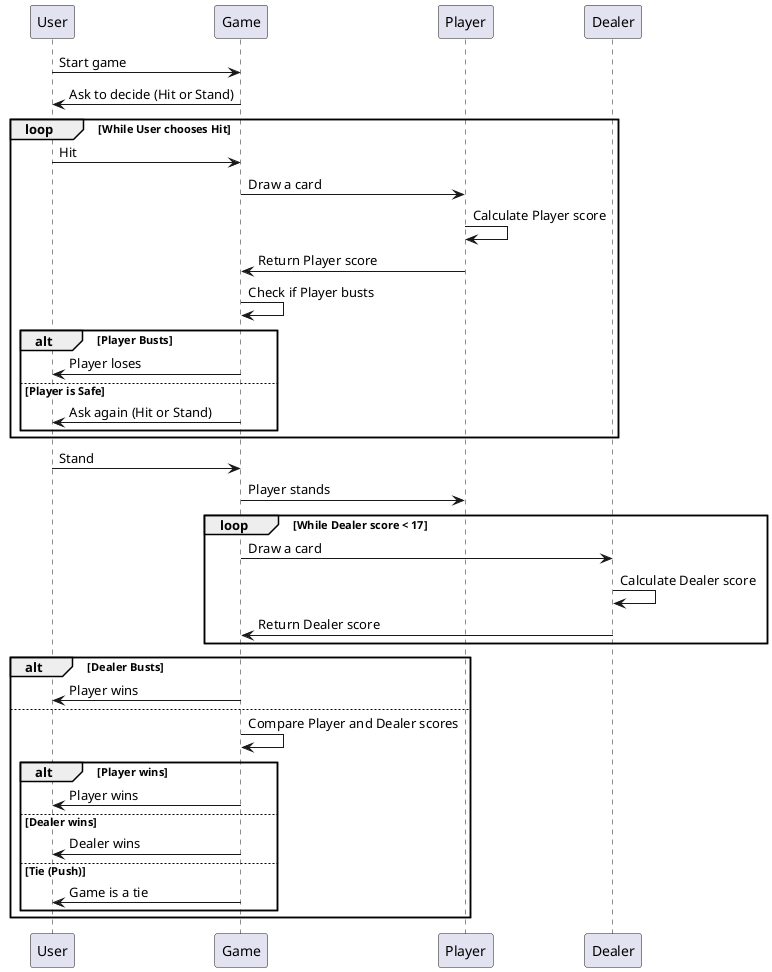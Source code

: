 @startuml
participant User
participant Game
participant Player
participant Dealer

User -> Game: Start game
Game -> User: Ask to decide (Hit or Stand)

loop While User chooses Hit
    User -> Game: Hit
    Game -> Player: Draw a card
    Player -> Player: Calculate Player score
    Player -> Game: Return Player score
    Game -> Game: Check if Player busts

    alt Player Busts
        Game -> User: Player loses
    else Player is Safe
        Game -> User: Ask again (Hit or Stand)
    end
end

User -> Game: Stand
Game -> Player: Player stands

loop While Dealer score < 17
    Game -> Dealer: Draw a card
    Dealer -> Dealer: Calculate Dealer score
    Dealer -> Game: Return Dealer score
end

alt Dealer Busts
    Game -> User: Player wins
else
    Game -> Game: Compare Player and Dealer scores
    alt Player wins
        Game -> User: Player wins
    else Dealer wins
        Game -> User: Dealer wins
    else Tie (Push)
        Game -> User: Game is a tie
    end
end

@enduml